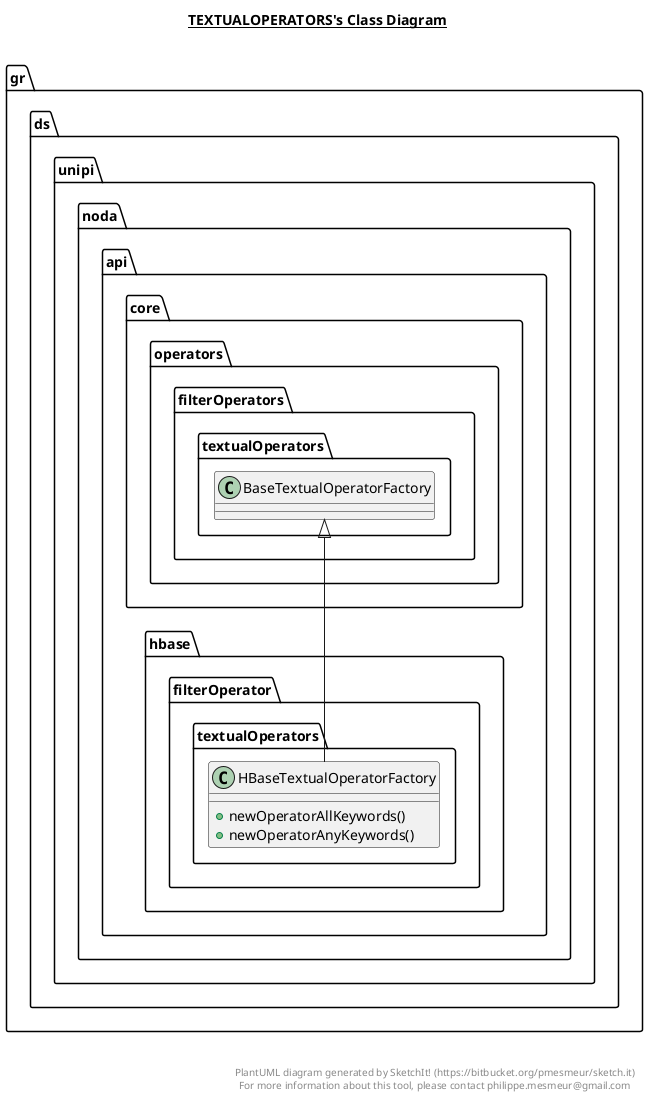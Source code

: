 @startuml

title __TEXTUALOPERATORS's Class Diagram__\n

  namespace gr.ds.unipi.noda.api.hbase {
    namespace filterOperator.textualOperators {
      class gr.ds.unipi.noda.api.hbase.filterOperator.textualOperators.HBaseTextualOperatorFactory {
          + newOperatorAllKeywords()
          + newOperatorAnyKeywords()
      }
    }
  }
  

  gr.ds.unipi.noda.api.hbase.filterOperator.textualOperators.HBaseTextualOperatorFactory -up-|> gr.ds.unipi.noda.api.core.operators.filterOperators.textualOperators.BaseTextualOperatorFactory


right footer


PlantUML diagram generated by SketchIt! (https://bitbucket.org/pmesmeur/sketch.it)
For more information about this tool, please contact philippe.mesmeur@gmail.com
endfooter

@enduml
